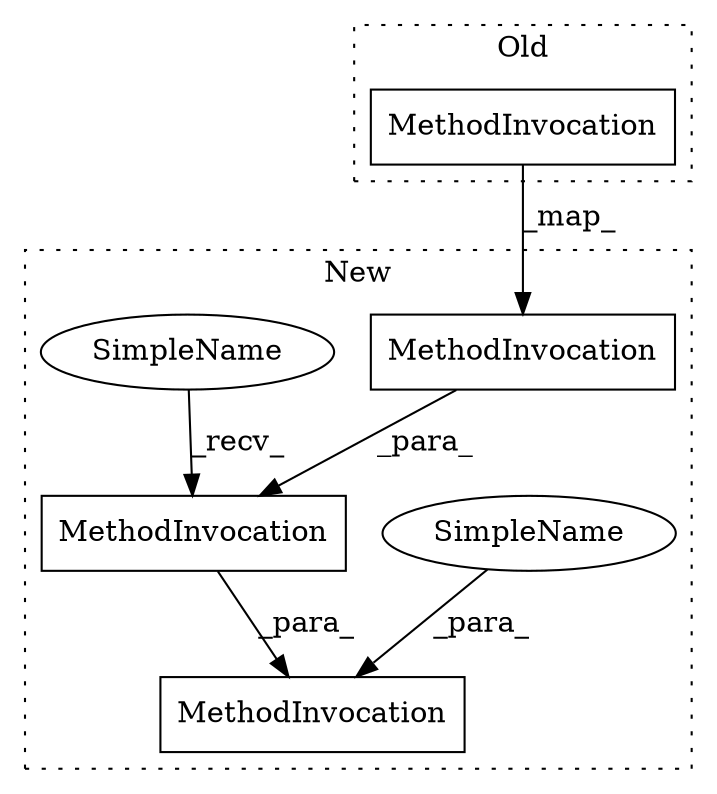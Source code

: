 digraph G {
subgraph cluster0 {
2 [label="MethodInvocation" a="32" s="18833,18854" l="12,1" shape="box"];
label = "Old";
style="dotted";
}
subgraph cluster1 {
1 [label="MethodInvocation" a="32" s="25222,25235" l="4,1" shape="box"];
3 [label="MethodInvocation" a="32" s="25182,25236" l="13,1" shape="box"];
4 [label="MethodInvocation" a="32" s="25135,25237" l="25,1" shape="box"];
5 [label="SimpleName" a="42" s="25160" l="11" shape="ellipse"];
6 [label="SimpleName" a="42" s="25173" l="8" shape="ellipse"];
label = "New";
style="dotted";
}
1 -> 3 [label="_para_"];
2 -> 1 [label="_map_"];
3 -> 4 [label="_para_"];
5 -> 4 [label="_para_"];
6 -> 3 [label="_recv_"];
}